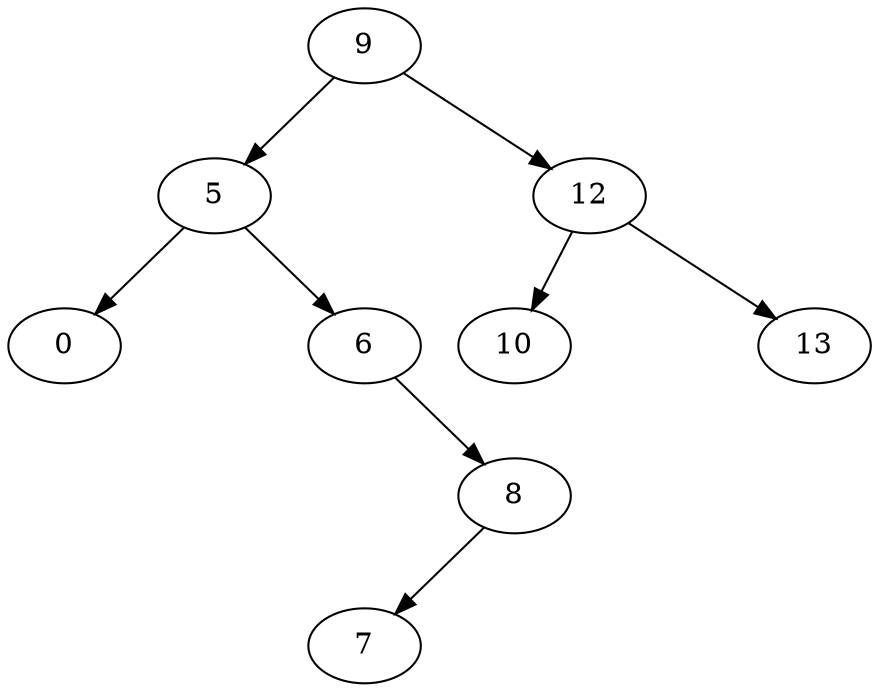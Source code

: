 digraph mygraph {
9 -> 5
I0 [style=invis]
 9 -> I0 [style=invis]
9 -> 12
5 -> 0
I1 [style=invis]
 5 -> I1 [style=invis]
5 -> 6
I2 [style=invis]
 6 -> I2 [style=invis]
I3 [style=invis]
 6 -> I3 [style=invis]
6 -> 8
8 -> 7
I4 [style=invis]
 8 -> I4 [style=invis]
I5 [style=invis]
 8 -> I5 [style=invis]
12 -> 10
I6 [style=invis]
 12 -> I6 [style=invis]
12 -> 13
}
